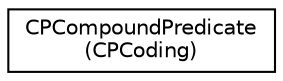 digraph "Graphical Class Hierarchy"
{
  edge [fontname="Helvetica",fontsize="10",labelfontname="Helvetica",labelfontsize="10"];
  node [fontname="Helvetica",fontsize="10",shape=record];
  rankdir="LR";
  Node1 [label="CPCompoundPredicate\l(CPCoding)",height=0.2,width=0.4,color="black", fillcolor="white", style="filled",URL="$category_c_p_compound_predicate_07_c_p_coding_08.html"];
}
